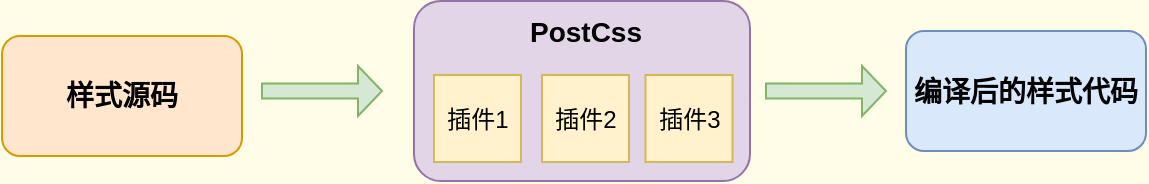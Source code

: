 <mxfile>
    <diagram id="5bUbs2cXUaN52qEUSgbd" name="第 1 页">
        <mxGraphModel dx="857" dy="1067" grid="0" gridSize="10" guides="1" tooltips="1" connect="1" arrows="1" fold="1" page="0" pageScale="1" pageWidth="827" pageHeight="1169" background="#FFFCE8" math="0" shadow="0">
            <root>
                <mxCell id="0"/>
                <mxCell id="1" parent="0"/>
                <mxCell id="2" value="&lt;b&gt;&lt;font style=&quot;font-size: 14px;&quot;&gt;样式源码&lt;/font&gt;&lt;/b&gt;" style="rounded=1;whiteSpace=wrap;html=1;fillColor=#ffe6cc;strokeColor=#d79b00;" vertex="1" parent="1">
                    <mxGeometry x="40" y="-200" width="120" height="60" as="geometry"/>
                </mxCell>
                <mxCell id="3" value="" style="shape=singleArrow;whiteSpace=wrap;html=1;fontSize=14;fillColor=#d5e8d4;strokeColor=#82b366;" vertex="1" parent="1">
                    <mxGeometry x="170" y="-185" width="60" height="25" as="geometry"/>
                </mxCell>
                <mxCell id="7" value="" style="shape=singleArrow;whiteSpace=wrap;html=1;fontSize=14;fillColor=#d5e8d4;strokeColor=#82b366;" vertex="1" parent="1">
                    <mxGeometry x="422" y="-185" width="60" height="25" as="geometry"/>
                </mxCell>
                <mxCell id="8" value="&lt;b&gt;&lt;font style=&quot;font-size: 14px;&quot;&gt;编译后的样式代码&lt;/font&gt;&lt;/b&gt;" style="rounded=1;whiteSpace=wrap;html=1;fillColor=#dae8fc;strokeColor=#6c8ebf;" vertex="1" parent="1">
                    <mxGeometry x="492" y="-202.5" width="120" height="60" as="geometry"/>
                </mxCell>
                <mxCell id="9" value="&lt;b&gt;&lt;font style=&quot;font-size: 14px;&quot;&gt;&lt;br&gt;&lt;/font&gt;&lt;/b&gt;" style="rounded=1;whiteSpace=wrap;html=1;fillColor=#e1d5e7;strokeColor=#9673a6;" vertex="1" parent="1">
                    <mxGeometry x="246" y="-217.5" width="168" height="90" as="geometry"/>
                </mxCell>
                <mxCell id="10" value="&lt;b style=&quot;border-color: var(--border-color); font-size: 12px;&quot;&gt;&lt;font style=&quot;border-color: var(--border-color); font-size: 14px;&quot;&gt;PostCss&lt;/font&gt;&lt;/b&gt;" style="text;html=1;strokeColor=none;fillColor=none;align=center;verticalAlign=middle;whiteSpace=wrap;rounded=0;fontSize=14;" vertex="1" parent="1">
                    <mxGeometry x="301.75" y="-217.5" width="60" height="30" as="geometry"/>
                </mxCell>
                <mxCell id="11" value="&lt;font style=&quot;font-size: 12px;&quot;&gt;插件1&lt;/font&gt;" style="whiteSpace=wrap;html=1;aspect=fixed;fontSize=14;fillColor=#fff2cc;strokeColor=#d6b656;" vertex="1" parent="1">
                    <mxGeometry x="256" y="-180.5" width="43.5" height="43.5" as="geometry"/>
                </mxCell>
                <mxCell id="12" value="&lt;font style=&quot;font-size: 12px;&quot;&gt;插件2&lt;/font&gt;" style="whiteSpace=wrap;html=1;aspect=fixed;fontSize=14;fillColor=#fff2cc;strokeColor=#d6b656;" vertex="1" parent="1">
                    <mxGeometry x="310" y="-180.5" width="43.5" height="43.5" as="geometry"/>
                </mxCell>
                <mxCell id="13" value="&lt;font style=&quot;font-size: 12px;&quot;&gt;插件3&lt;/font&gt;" style="whiteSpace=wrap;html=1;aspect=fixed;fontSize=14;fillColor=#fff2cc;strokeColor=#d6b656;" vertex="1" parent="1">
                    <mxGeometry x="361.75" y="-180.5" width="43.5" height="43.5" as="geometry"/>
                </mxCell>
            </root>
        </mxGraphModel>
    </diagram>
</mxfile>